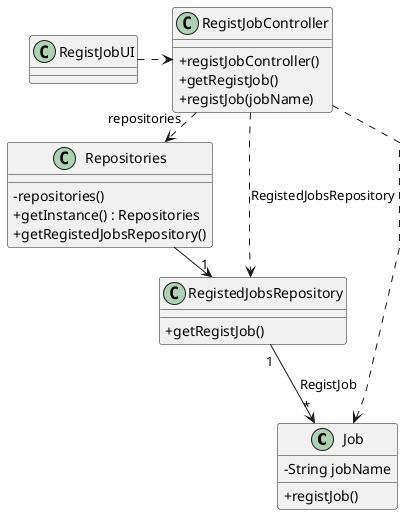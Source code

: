 @startuml
skinparam packageStyle rectangle
skinparam shadowing false
skinparam linetype polyline
skinparam classAttributeIconSize 0

class Job {
    - String jobName
    + registJob()
}

class RegistedJobsRepository {
    + getRegistJob()
}

class Repositories {
    - repositories()
    + getInstance() : Repositories
    + getRegistedJobsRepository()
}

class RegistJobController {
    + registJobController()
    + getRegistJob()
    + registJob(jobName)
}

class RegistJobUI {
}

RegistJobUI .> RegistJobController

RegistJobController .> Repositories : repositories

Repositories -> "1" RegistedJobsRepository

RegistJobController ..> Job
RegistJobController ..> RegistedJobsRepository : RegistedJobsRepository


RegistedJobsRepository "1" --> "*" Job : RegistJob


@enduml